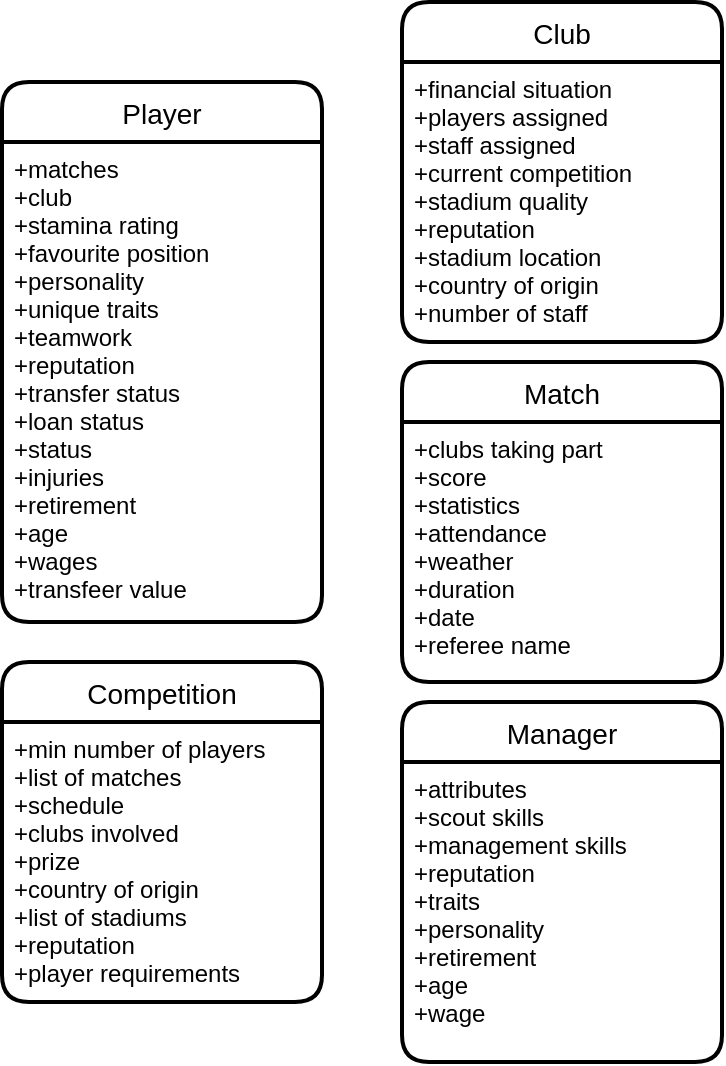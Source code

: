 <mxfile>
    <diagram id="CCzbelAdY-_EfAq5Ly9S" name="Page-1">
        <mxGraphModel dx="505" dy="529" grid="1" gridSize="10" guides="1" tooltips="1" connect="1" arrows="1" fold="1" page="1" pageScale="1" pageWidth="827" pageHeight="1169" math="0" shadow="0">
            <root>
                <mxCell id="0"/>
                <mxCell id="1" parent="0"/>
                <mxCell id="22" value="Player" style="swimlane;childLayout=stackLayout;horizontal=1;startSize=30;horizontalStack=0;rounded=1;fontSize=14;fontStyle=0;strokeWidth=2;resizeParent=0;resizeLast=1;shadow=0;dashed=0;align=center;" vertex="1" parent="1">
                    <mxGeometry x="90" y="70" width="160" height="270" as="geometry"/>
                </mxCell>
                <mxCell id="23" value="+matches&#10;+club&#10;+stamina rating&#10;+favourite position&#10;+personality&#10;+unique traits&#10;+teamwork&#10;+reputation&#10;+transfer status&#10;+loan status&#10;+status&#10;+injuries&#10;+retirement&#10;+age&#10;+wages&#10;+transfeer value" style="align=left;strokeColor=none;fillColor=none;spacingLeft=4;fontSize=12;verticalAlign=top;resizable=0;rotatable=0;part=1;" vertex="1" parent="22">
                    <mxGeometry y="30" width="160" height="240" as="geometry"/>
                </mxCell>
                <mxCell id="24" value="Club" style="swimlane;childLayout=stackLayout;horizontal=1;startSize=30;horizontalStack=0;rounded=1;fontSize=14;fontStyle=0;strokeWidth=2;resizeParent=0;resizeLast=1;shadow=0;dashed=0;align=center;" vertex="1" parent="1">
                    <mxGeometry x="290" y="30" width="160" height="170" as="geometry"/>
                </mxCell>
                <mxCell id="25" value="+financial situation&#10;+players assigned&#10;+staff assigned&#10;+current competition&#10;+stadium quality&#10;+reputation&#10;+stadium location&#10;+country of origin&#10;+number of staff" style="align=left;strokeColor=none;fillColor=none;spacingLeft=4;fontSize=12;verticalAlign=top;resizable=0;rotatable=0;part=1;" vertex="1" parent="24">
                    <mxGeometry y="30" width="160" height="140" as="geometry"/>
                </mxCell>
                <mxCell id="27" value="Match" style="swimlane;childLayout=stackLayout;horizontal=1;startSize=30;horizontalStack=0;rounded=1;fontSize=14;fontStyle=0;strokeWidth=2;resizeParent=0;resizeLast=1;shadow=0;dashed=0;align=center;" vertex="1" parent="1">
                    <mxGeometry x="290" y="210" width="160" height="160" as="geometry"/>
                </mxCell>
                <mxCell id="28" value="+clubs taking part&#10;+score&#10;+statistics&#10;+attendance&#10;+weather&#10;+duration&#10;+date&#10;+referee name" style="align=left;strokeColor=none;fillColor=none;spacingLeft=4;fontSize=12;verticalAlign=top;resizable=0;rotatable=0;part=1;" vertex="1" parent="27">
                    <mxGeometry y="30" width="160" height="130" as="geometry"/>
                </mxCell>
                <mxCell id="29" value="Manager" style="swimlane;childLayout=stackLayout;horizontal=1;startSize=30;horizontalStack=0;rounded=1;fontSize=14;fontStyle=0;strokeWidth=2;resizeParent=0;resizeLast=1;shadow=0;dashed=0;align=center;" vertex="1" parent="1">
                    <mxGeometry x="290" y="380" width="160" height="180" as="geometry"/>
                </mxCell>
                <mxCell id="30" value="+attributes&#10;+scout skills&#10;+management skills&#10;+reputation&#10;+traits&#10;+personality&#10;+retirement&#10;+age&#10;+wage" style="align=left;strokeColor=none;fillColor=none;spacingLeft=4;fontSize=12;verticalAlign=top;resizable=0;rotatable=0;part=1;" vertex="1" parent="29">
                    <mxGeometry y="30" width="160" height="150" as="geometry"/>
                </mxCell>
                <mxCell id="32" value="Competition" style="swimlane;childLayout=stackLayout;horizontal=1;startSize=30;horizontalStack=0;rounded=1;fontSize=14;fontStyle=0;strokeWidth=2;resizeParent=0;resizeLast=1;shadow=0;dashed=0;align=center;" vertex="1" parent="1">
                    <mxGeometry x="90" y="360" width="160" height="170" as="geometry"/>
                </mxCell>
                <mxCell id="33" value="+min number of players&#10;+list of matches&#10;+schedule&#10;+clubs involved&#10;+prize&#10;+country of origin&#10;+list of stadiums&#10;+reputation&#10;+player requirements" style="align=left;strokeColor=none;fillColor=none;spacingLeft=4;fontSize=12;verticalAlign=top;resizable=0;rotatable=0;part=1;" vertex="1" parent="32">
                    <mxGeometry y="30" width="160" height="140" as="geometry"/>
                </mxCell>
            </root>
        </mxGraphModel>
    </diagram>
</mxfile>